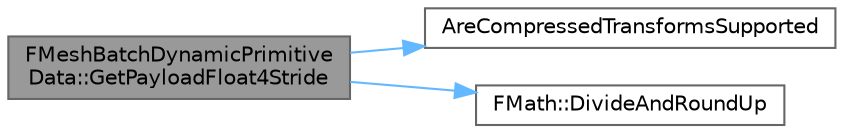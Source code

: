 digraph "FMeshBatchDynamicPrimitiveData::GetPayloadFloat4Stride"
{
 // INTERACTIVE_SVG=YES
 // LATEX_PDF_SIZE
  bgcolor="transparent";
  edge [fontname=Helvetica,fontsize=10,labelfontname=Helvetica,labelfontsize=10];
  node [fontname=Helvetica,fontsize=10,shape=box,height=0.2,width=0.4];
  rankdir="LR";
  Node1 [id="Node000001",label="FMeshBatchDynamicPrimitive\lData::GetPayloadFloat4Stride",height=0.2,width=0.4,color="gray40", fillcolor="grey60", style="filled", fontcolor="black",tooltip="Computes the full float4 stride of the instance's payload data."];
  Node1 -> Node2 [id="edge1_Node000001_Node000002",color="steelblue1",style="solid",tooltip=" "];
  Node2 [id="Node000002",label="AreCompressedTransformsSupported",height=0.2,width=0.4,color="grey40", fillcolor="white", style="filled",URL="$d5/d9d/MeshBatch_8h.html#a1c2f112b760f26bb87728c4b638644a7",tooltip=" "];
  Node1 -> Node3 [id="edge2_Node000001_Node000003",color="steelblue1",style="solid",tooltip=" "];
  Node3 [id="Node000003",label="FMath::DivideAndRoundUp",height=0.2,width=0.4,color="grey40", fillcolor="white", style="filled",URL="$dc/d20/structFMath.html#ae928a1450f7427dabf9ee2bec4677742",tooltip="Divides two integers and rounds up."];
}
